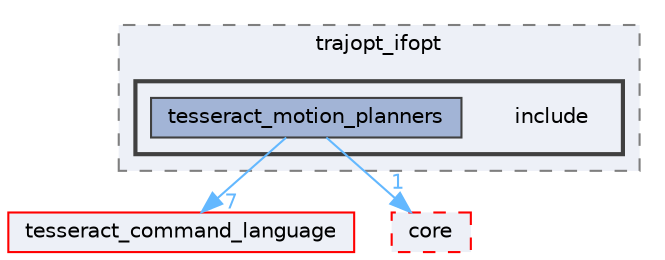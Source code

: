 digraph "tesseract_motion_planners/trajopt_ifopt/include"
{
 // LATEX_PDF_SIZE
  bgcolor="transparent";
  edge [fontname=Helvetica,fontsize=10,labelfontname=Helvetica,labelfontsize=10];
  node [fontname=Helvetica,fontsize=10,shape=box,height=0.2,width=0.4];
  compound=true
  subgraph clusterdir_c1084f9f9aea773adb7cd4c8c6482080 {
    graph [ bgcolor="#edf0f7", pencolor="grey50", label="trajopt_ifopt", fontname=Helvetica,fontsize=10 style="filled,dashed", URL="dir_c1084f9f9aea773adb7cd4c8c6482080.html",tooltip=""]
  subgraph clusterdir_60e8fc5f77b0bfc452d205543fba457a {
    graph [ bgcolor="#edf0f7", pencolor="grey25", label="", fontname=Helvetica,fontsize=10 style="filled,bold", URL="dir_60e8fc5f77b0bfc452d205543fba457a.html",tooltip=""]
    dir_60e8fc5f77b0bfc452d205543fba457a [shape=plaintext, label="include"];
  dir_ced91cde235e492d3191d4a55bd4b40e [label="tesseract_motion_planners", fillcolor="#a2b4d6", color="grey25", style="filled", URL="dir_ced91cde235e492d3191d4a55bd4b40e.html",tooltip=""];
  }
  }
  dir_fa47c2fa9b13a12fc195f1b83854b816 [label="tesseract_command_language", fillcolor="#edf0f7", color="red", style="filled", URL="dir_fa47c2fa9b13a12fc195f1b83854b816.html",tooltip=""];
  dir_ba42fb948e9041f2f8c5ac347b7f6bb7 [label="core", fillcolor="#edf0f7", color="red", style="filled,dashed", URL="dir_ba42fb948e9041f2f8c5ac347b7f6bb7.html",tooltip=""];
  dir_ced91cde235e492d3191d4a55bd4b40e->dir_fa47c2fa9b13a12fc195f1b83854b816 [headlabel="7", labeldistance=1.5 headhref="dir_000069_000060.html" color="steelblue1" fontcolor="steelblue1"];
  dir_ced91cde235e492d3191d4a55bd4b40e->dir_ba42fb948e9041f2f8c5ac347b7f6bb7 [headlabel="1", labeldistance=1.5 headhref="dir_000069_000000.html" color="steelblue1" fontcolor="steelblue1"];
}
